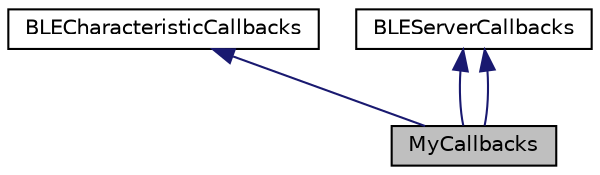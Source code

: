 digraph "MyCallbacks"
{
  edge [fontname="Helvetica",fontsize="10",labelfontname="Helvetica",labelfontsize="10"];
  node [fontname="Helvetica",fontsize="10",shape=record];
  Node3 [label="MyCallbacks",height=0.2,width=0.4,color="black", fillcolor="grey75", style="filled", fontcolor="black"];
  Node4 -> Node3 [dir="back",color="midnightblue",fontsize="10",style="solid",fontname="Helvetica"];
  Node4 [label="BLECharacteristicCallbacks",height=0.2,width=0.4,color="black", fillcolor="white", style="filled",URL="$class_b_l_e_characteristic_callbacks.html",tooltip="Callbacks that can be associated with a BLE characteristic to inform of events. "];
  Node5 -> Node3 [dir="back",color="midnightblue",fontsize="10",style="solid",fontname="Helvetica"];
  Node5 [label="BLEServerCallbacks",height=0.2,width=0.4,color="black", fillcolor="white", style="filled",URL="$class_b_l_e_server_callbacks.html",tooltip="Callbacks associated with the operation of a BLE server. "];
  Node5 -> Node3 [dir="back",color="midnightblue",fontsize="10",style="solid",fontname="Helvetica"];
}
